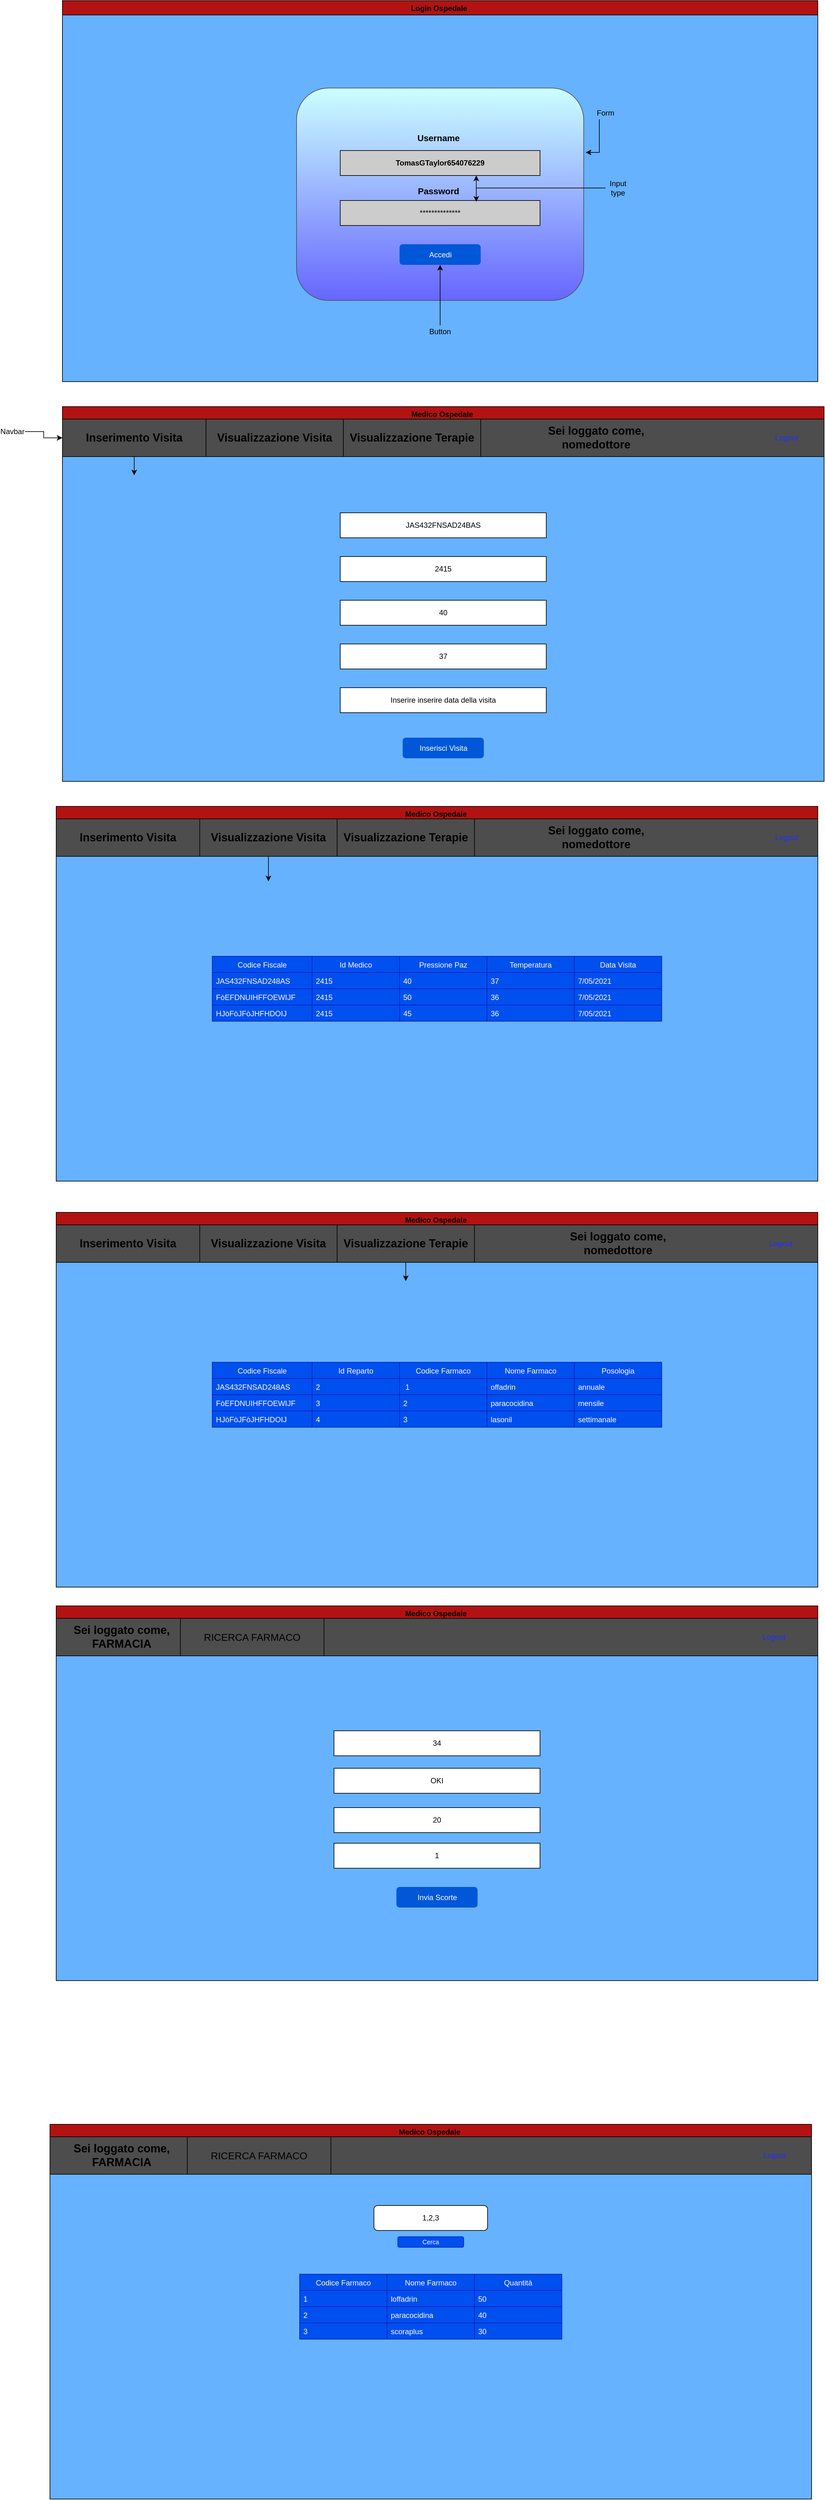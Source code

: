 <mxfile version="13.9.9" type="device" pages="2"><diagram id="VOACJw14GGWHZ1IwhegX" name="Page-1"><mxGraphModel dx="1277" dy="1250" grid="1" gridSize="10" guides="1" tooltips="1" connect="1" arrows="1" fold="1" page="1" pageScale="1" pageWidth="827" pageHeight="1169" math="0" shadow="0"><root><mxCell id="0"/><mxCell id="1" parent="0"/><mxCell id="EKwvKxOUPXfIHIZSuSPc-1" value="Login Ospedale " style="swimlane;glass=0;swimlaneFillColor=#66B2FF;strokeColor=#030000;fillColor=#B31212;" parent="1" vertex="1"><mxGeometry x="110" y="10" width="1210" height="610" as="geometry"/></mxCell><mxCell id="EKwvKxOUPXfIHIZSuSPc-2" value="" style="rounded=1;whiteSpace=wrap;html=1;fontColor=#ffffff;strokeColor=#4D4D4D;gradientColor=#CCFFFF;gradientDirection=north;fillColor=#6666FF;" parent="EKwvKxOUPXfIHIZSuSPc-1" vertex="1"><mxGeometry x="375" y="140" width="460" height="340" as="geometry"/></mxCell><mxCell id="EKwvKxOUPXfIHIZSuSPc-3" value="&lt;b&gt;TomasGTaylor654076229&lt;/b&gt;" style="rounded=0;whiteSpace=wrap;html=1;fillColor=#CCCCCC;" parent="EKwvKxOUPXfIHIZSuSPc-1" vertex="1"><mxGeometry x="445" y="240" width="320" height="40" as="geometry"/></mxCell><mxCell id="EKwvKxOUPXfIHIZSuSPc-4" value="**************" style="rounded=0;whiteSpace=wrap;html=1;fillColor=#CCCCCC;" parent="EKwvKxOUPXfIHIZSuSPc-1" vertex="1"><mxGeometry x="445" y="320" width="320" height="40" as="geometry"/></mxCell><mxCell id="EKwvKxOUPXfIHIZSuSPc-5" value="&lt;h3&gt;Username&lt;/h3&gt;" style="text;html=1;strokeColor=none;fillColor=none;align=center;verticalAlign=middle;whiteSpace=wrap;rounded=0;" parent="EKwvKxOUPXfIHIZSuSPc-1" vertex="1"><mxGeometry x="445" y="210" width="315" height="20" as="geometry"/></mxCell><mxCell id="EKwvKxOUPXfIHIZSuSPc-6" value="&lt;h3&gt;Password&lt;/h3&gt;" style="text;html=1;strokeColor=none;fillColor=none;align=center;verticalAlign=middle;whiteSpace=wrap;rounded=0;" parent="EKwvKxOUPXfIHIZSuSPc-1" vertex="1"><mxGeometry x="445" y="295" width="315" height="20" as="geometry"/></mxCell><mxCell id="EKwvKxOUPXfIHIZSuSPc-7" value="Accedi" style="rounded=1;fillColor=#0057D8;strokeColor=none;html=1;fontColor=#ffffff;align=center;verticalAlign=middle;fontStyle=0;fontSize=12" parent="EKwvKxOUPXfIHIZSuSPc-1" vertex="1"><mxGeometry x="540" y="390" width="130" height="33" as="geometry"/></mxCell><mxCell id="EKwvKxOUPXfIHIZSuSPc-13" style="edgeStyle=orthogonalEdgeStyle;rounded=0;orthogonalLoop=1;jettySize=auto;html=1;exitX=0.25;exitY=1;exitDx=0;exitDy=0;entryX=1.007;entryY=0.303;entryDx=0;entryDy=0;entryPerimeter=0;" parent="EKwvKxOUPXfIHIZSuSPc-1" source="EKwvKxOUPXfIHIZSuSPc-10" target="EKwvKxOUPXfIHIZSuSPc-2" edge="1"><mxGeometry relative="1" as="geometry"/></mxCell><mxCell id="EKwvKxOUPXfIHIZSuSPc-10" value="Form" style="text;html=1;strokeColor=none;fillColor=none;align=center;verticalAlign=middle;whiteSpace=wrap;rounded=0;" parent="EKwvKxOUPXfIHIZSuSPc-1" vertex="1"><mxGeometry x="850" y="170" width="40" height="20" as="geometry"/></mxCell><mxCell id="EKwvKxOUPXfIHIZSuSPc-12" style="edgeStyle=orthogonalEdgeStyle;rounded=0;orthogonalLoop=1;jettySize=auto;html=1;entryX=0.681;entryY=0.05;entryDx=0;entryDy=0;entryPerimeter=0;" parent="EKwvKxOUPXfIHIZSuSPc-1" source="EKwvKxOUPXfIHIZSuSPc-11" target="EKwvKxOUPXfIHIZSuSPc-4" edge="1"><mxGeometry relative="1" as="geometry"/></mxCell><mxCell id="EKwvKxOUPXfIHIZSuSPc-15" style="edgeStyle=orthogonalEdgeStyle;rounded=0;orthogonalLoop=1;jettySize=auto;html=1;entryX=0.681;entryY=1;entryDx=0;entryDy=0;entryPerimeter=0;" parent="EKwvKxOUPXfIHIZSuSPc-1" source="EKwvKxOUPXfIHIZSuSPc-11" target="EKwvKxOUPXfIHIZSuSPc-3" edge="1"><mxGeometry relative="1" as="geometry"/></mxCell><mxCell id="EKwvKxOUPXfIHIZSuSPc-11" value="Input type" style="text;html=1;strokeColor=none;fillColor=none;align=center;verticalAlign=middle;whiteSpace=wrap;rounded=0;" parent="EKwvKxOUPXfIHIZSuSPc-1" vertex="1"><mxGeometry x="870" y="290" width="40" height="20" as="geometry"/></mxCell><mxCell id="EKwvKxOUPXfIHIZSuSPc-17" style="edgeStyle=orthogonalEdgeStyle;rounded=0;orthogonalLoop=1;jettySize=auto;html=1;entryX=0.5;entryY=1;entryDx=0;entryDy=0;" parent="EKwvKxOUPXfIHIZSuSPc-1" source="EKwvKxOUPXfIHIZSuSPc-16" target="EKwvKxOUPXfIHIZSuSPc-7" edge="1"><mxGeometry relative="1" as="geometry"/></mxCell><mxCell id="EKwvKxOUPXfIHIZSuSPc-16" value="Button" style="text;html=1;strokeColor=none;fillColor=none;align=center;verticalAlign=middle;whiteSpace=wrap;rounded=0;" parent="EKwvKxOUPXfIHIZSuSPc-1" vertex="1"><mxGeometry x="585" y="520" width="40" height="20" as="geometry"/></mxCell><mxCell id="EKwvKxOUPXfIHIZSuSPc-18" value="Medico Ospedale " style="swimlane;rounded=0;swimlaneFillColor=#66B2FF;fillColor=#B31212;" parent="1" vertex="1"><mxGeometry x="110" y="660" width="1220" height="600" as="geometry"/></mxCell><mxCell id="EKwvKxOUPXfIHIZSuSPc-19" value="" style="rounded=0;whiteSpace=wrap;html=1;fillColor=#4D4D4D;" parent="EKwvKxOUPXfIHIZSuSPc-18" vertex="1"><mxGeometry y="20" width="1220" height="60" as="geometry"/></mxCell><mxCell id="EKwvKxOUPXfIHIZSuSPc-21" value="&lt;h2&gt;&lt;b&gt;Visualizzazione Visita&lt;/b&gt;&lt;/h2&gt;" style="rounded=0;whiteSpace=wrap;html=1;fillColor=#4D4D4D;" parent="EKwvKxOUPXfIHIZSuSPc-18" vertex="1"><mxGeometry x="230" y="20" width="220" height="60" as="geometry"/></mxCell><mxCell id="EKwvKxOUPXfIHIZSuSPc-22" value="&lt;h2&gt;&lt;b&gt;Visualizzazione Terapie&lt;/b&gt;&lt;/h2&gt;" style="rounded=0;whiteSpace=wrap;html=1;fillColor=#4D4D4D;" parent="EKwvKxOUPXfIHIZSuSPc-18" vertex="1"><mxGeometry x="450" y="20" width="220" height="60" as="geometry"/></mxCell><mxCell id="EKwvKxOUPXfIHIZSuSPc-27" value="JAS432FNSAD24BAS" style="rounded=0;whiteSpace=wrap;html=1;" parent="EKwvKxOUPXfIHIZSuSPc-18" vertex="1"><mxGeometry x="445" y="170" width="330" height="40" as="geometry"/></mxCell><mxCell id="EKwvKxOUPXfIHIZSuSPc-31" value="&lt;span&gt;Inserire inserire data della visita&lt;/span&gt;" style="rounded=0;whiteSpace=wrap;html=1;" parent="EKwvKxOUPXfIHIZSuSPc-18" vertex="1"><mxGeometry x="445" y="450" width="330" height="40" as="geometry"/></mxCell><mxCell id="EKwvKxOUPXfIHIZSuSPc-30" value="&lt;span&gt;37&lt;/span&gt;" style="rounded=0;whiteSpace=wrap;html=1;" parent="EKwvKxOUPXfIHIZSuSPc-18" vertex="1"><mxGeometry x="445" y="380" width="330" height="40" as="geometry"/></mxCell><mxCell id="EKwvKxOUPXfIHIZSuSPc-29" value="&lt;span&gt;40&lt;/span&gt;" style="rounded=0;whiteSpace=wrap;html=1;" parent="EKwvKxOUPXfIHIZSuSPc-18" vertex="1"><mxGeometry x="445" y="310" width="330" height="40" as="geometry"/></mxCell><mxCell id="EKwvKxOUPXfIHIZSuSPc-28" value="&lt;span&gt;2415&lt;/span&gt;" style="rounded=0;whiteSpace=wrap;html=1;" parent="EKwvKxOUPXfIHIZSuSPc-18" vertex="1"><mxGeometry x="445" y="240" width="330" height="40" as="geometry"/></mxCell><mxCell id="EKwvKxOUPXfIHIZSuSPc-173" value="Inserisci Visita" style="rounded=1;fillColor=#0057D8;strokeColor=none;html=1;fontColor=#ffffff;align=center;verticalAlign=middle;fontStyle=0;fontSize=12" parent="EKwvKxOUPXfIHIZSuSPc-18" vertex="1"><mxGeometry x="545" y="530" width="130" height="33" as="geometry"/></mxCell><mxCell id="EKwvKxOUPXfIHIZSuSPc-181" value="&lt;font color=&quot;#242bff&quot;&gt;Logout&lt;/font&gt;" style="text;html=1;strokeColor=none;fillColor=none;align=center;verticalAlign=middle;whiteSpace=wrap;rounded=0;glass=0;" parent="EKwvKxOUPXfIHIZSuSPc-18" vertex="1"><mxGeometry x="1140" y="40" width="40" height="20" as="geometry"/></mxCell><mxCell id="EKwvKxOUPXfIHIZSuSPc-188" value="&lt;h2&gt;&lt;b&gt;Sei loggato come, nomedottore&lt;/b&gt;&lt;/h2&gt;" style="text;html=1;strokeColor=none;fillColor=none;align=center;verticalAlign=middle;whiteSpace=wrap;rounded=0;glass=0;" parent="EKwvKxOUPXfIHIZSuSPc-18" vertex="1"><mxGeometry x="770" y="40" width="170" height="20" as="geometry"/></mxCell><mxCell id="EKwvKxOUPXfIHIZSuSPc-20" value="" style="rounded=0;whiteSpace=wrap;html=1;fillColor=#4D4D4D;" parent="1" vertex="1"><mxGeometry x="110" y="680" width="230" height="60" as="geometry"/></mxCell><mxCell id="EKwvKxOUPXfIHIZSuSPc-26" style="edgeStyle=orthogonalEdgeStyle;rounded=0;orthogonalLoop=1;jettySize=auto;html=1;exitX=0.5;exitY=1;exitDx=0;exitDy=0;" parent="1" source="EKwvKxOUPXfIHIZSuSPc-20" edge="1"><mxGeometry relative="1" as="geometry"><mxPoint x="225" y="770" as="targetPoint"/><mxPoint x="225" y="750" as="sourcePoint"/></mxGeometry></mxCell><mxCell id="EKwvKxOUPXfIHIZSuSPc-23" value="&lt;h2&gt;&lt;b&gt;Inserimento Visita&lt;/b&gt;&lt;/h2&gt;" style="text;html=1;strokeColor=none;fillColor=none;align=center;verticalAlign=middle;whiteSpace=wrap;rounded=0;" parent="1" vertex="1"><mxGeometry x="130" y="700" width="190" height="20" as="geometry"/></mxCell><mxCell id="EKwvKxOUPXfIHIZSuSPc-25" style="edgeStyle=orthogonalEdgeStyle;rounded=0;orthogonalLoop=1;jettySize=auto;html=1;" parent="1" source="EKwvKxOUPXfIHIZSuSPc-24" target="EKwvKxOUPXfIHIZSuSPc-20" edge="1"><mxGeometry relative="1" as="geometry"/></mxCell><mxCell id="EKwvKxOUPXfIHIZSuSPc-24" value="Navbar" style="text;html=1;strokeColor=none;fillColor=none;align=center;verticalAlign=middle;whiteSpace=wrap;rounded=0;" parent="1" vertex="1"><mxGeometry x="10" y="690" width="40" height="20" as="geometry"/></mxCell><mxCell id="EKwvKxOUPXfIHIZSuSPc-50" value="Medico Ospedale " style="swimlane;fillColor=#B31212;swimlaneFillColor=#66B2FF;" parent="1" vertex="1"><mxGeometry x="100" y="1300" width="1220" height="600" as="geometry"/></mxCell><mxCell id="EKwvKxOUPXfIHIZSuSPc-51" value="" style="rounded=0;whiteSpace=wrap;html=1;fillColor=#4D4D4D;" parent="EKwvKxOUPXfIHIZSuSPc-50" vertex="1"><mxGeometry y="20" width="1220" height="60" as="geometry"/></mxCell><mxCell id="EKwvKxOUPXfIHIZSuSPc-52" value="&lt;h2&gt;&lt;b&gt;Visualizzazione Visita&lt;/b&gt;&lt;/h2&gt;" style="rounded=0;whiteSpace=wrap;html=1;fillColor=#4D4D4D;" parent="EKwvKxOUPXfIHIZSuSPc-50" vertex="1"><mxGeometry x="230" y="20" width="220" height="60" as="geometry"/></mxCell><mxCell id="EKwvKxOUPXfIHIZSuSPc-53" value="&lt;h2&gt;&lt;b&gt;Visualizzazione Terapie&lt;/b&gt;&lt;/h2&gt;" style="rounded=0;whiteSpace=wrap;html=1;fillColor=#4D4D4D;" parent="EKwvKxOUPXfIHIZSuSPc-50" vertex="1"><mxGeometry x="450" y="20" width="220" height="60" as="geometry"/></mxCell><mxCell id="EKwvKxOUPXfIHIZSuSPc-71" value="Codice Fiscale" style="swimlane;fontStyle=0;childLayout=stackLayout;horizontal=1;startSize=26;fillColor=#0050ef;horizontalStack=0;resizeParent=1;resizeParentMax=0;resizeLast=0;collapsible=1;marginBottom=0;glass=0;strokeColor=#001DBC;fontColor=#ffffff;" parent="EKwvKxOUPXfIHIZSuSPc-50" vertex="1"><mxGeometry x="250" y="240" width="160" height="104" as="geometry"/></mxCell><mxCell id="EKwvKxOUPXfIHIZSuSPc-72" value="JAS432FNSAD248AS" style="text;strokeColor=#001DBC;fillColor=#0050ef;align=left;verticalAlign=top;spacingLeft=4;spacingRight=4;overflow=hidden;rotatable=0;points=[[0,0.5],[1,0.5]];portConstraint=eastwest;fontColor=#ffffff;" parent="EKwvKxOUPXfIHIZSuSPc-71" vertex="1"><mxGeometry y="26" width="160" height="26" as="geometry"/></mxCell><mxCell id="EKwvKxOUPXfIHIZSuSPc-73" value="FòEFDNUIHFFOEWIJF" style="text;strokeColor=#001DBC;fillColor=#0050ef;align=left;verticalAlign=top;spacingLeft=4;spacingRight=4;overflow=hidden;rotatable=0;points=[[0,0.5],[1,0.5]];portConstraint=eastwest;fontColor=#ffffff;" parent="EKwvKxOUPXfIHIZSuSPc-71" vertex="1"><mxGeometry y="52" width="160" height="26" as="geometry"/></mxCell><mxCell id="EKwvKxOUPXfIHIZSuSPc-74" value="HJòFòJFòJHFHDOIJ" style="text;strokeColor=#001DBC;fillColor=#0050ef;align=left;verticalAlign=top;spacingLeft=4;spacingRight=4;overflow=hidden;rotatable=0;points=[[0,0.5],[1,0.5]];portConstraint=eastwest;fontColor=#ffffff;" parent="EKwvKxOUPXfIHIZSuSPc-71" vertex="1"><mxGeometry y="78" width="160" height="26" as="geometry"/></mxCell><mxCell id="EKwvKxOUPXfIHIZSuSPc-75" value="Id Medico" style="swimlane;fontStyle=0;childLayout=stackLayout;horizontal=1;startSize=26;fillColor=#0050ef;horizontalStack=0;resizeParent=1;resizeParentMax=0;resizeLast=0;collapsible=1;marginBottom=0;glass=0;strokeColor=#001DBC;fontColor=#ffffff;" parent="EKwvKxOUPXfIHIZSuSPc-50" vertex="1"><mxGeometry x="410" y="240" width="140" height="104" as="geometry"/></mxCell><mxCell id="EKwvKxOUPXfIHIZSuSPc-76" value="2415" style="text;strokeColor=#001DBC;fillColor=#0050ef;align=left;verticalAlign=top;spacingLeft=4;spacingRight=4;overflow=hidden;rotatable=0;points=[[0,0.5],[1,0.5]];portConstraint=eastwest;fontColor=#ffffff;" parent="EKwvKxOUPXfIHIZSuSPc-75" vertex="1"><mxGeometry y="26" width="140" height="26" as="geometry"/></mxCell><mxCell id="EKwvKxOUPXfIHIZSuSPc-77" value="2415" style="text;strokeColor=#001DBC;fillColor=#0050ef;align=left;verticalAlign=top;spacingLeft=4;spacingRight=4;overflow=hidden;rotatable=0;points=[[0,0.5],[1,0.5]];portConstraint=eastwest;fontColor=#ffffff;" parent="EKwvKxOUPXfIHIZSuSPc-75" vertex="1"><mxGeometry y="52" width="140" height="26" as="geometry"/></mxCell><mxCell id="EKwvKxOUPXfIHIZSuSPc-78" value="2415" style="text;strokeColor=#001DBC;fillColor=#0050ef;align=left;verticalAlign=top;spacingLeft=4;spacingRight=4;overflow=hidden;rotatable=0;points=[[0,0.5],[1,0.5]];portConstraint=eastwest;fontColor=#ffffff;" parent="EKwvKxOUPXfIHIZSuSPc-75" vertex="1"><mxGeometry y="78" width="140" height="26" as="geometry"/></mxCell><mxCell id="EKwvKxOUPXfIHIZSuSPc-79" value="Pressione Paz" style="swimlane;fontStyle=0;childLayout=stackLayout;horizontal=1;startSize=26;fillColor=#0050ef;horizontalStack=0;resizeParent=1;resizeParentMax=0;resizeLast=0;collapsible=1;marginBottom=0;glass=0;strokeColor=#001DBC;fontColor=#ffffff;" parent="EKwvKxOUPXfIHIZSuSPc-50" vertex="1"><mxGeometry x="550" y="240" width="140" height="104" as="geometry"/></mxCell><mxCell id="EKwvKxOUPXfIHIZSuSPc-80" value="40" style="text;strokeColor=#001DBC;fillColor=#0050ef;align=left;verticalAlign=top;spacingLeft=4;spacingRight=4;overflow=hidden;rotatable=0;points=[[0,0.5],[1,0.5]];portConstraint=eastwest;fontColor=#ffffff;" parent="EKwvKxOUPXfIHIZSuSPc-79" vertex="1"><mxGeometry y="26" width="140" height="26" as="geometry"/></mxCell><mxCell id="EKwvKxOUPXfIHIZSuSPc-81" value="50" style="text;strokeColor=#001DBC;fillColor=#0050ef;align=left;verticalAlign=top;spacingLeft=4;spacingRight=4;overflow=hidden;rotatable=0;points=[[0,0.5],[1,0.5]];portConstraint=eastwest;fontColor=#ffffff;" parent="EKwvKxOUPXfIHIZSuSPc-79" vertex="1"><mxGeometry y="52" width="140" height="26" as="geometry"/></mxCell><mxCell id="EKwvKxOUPXfIHIZSuSPc-82" value="45" style="text;strokeColor=#001DBC;fillColor=#0050ef;align=left;verticalAlign=top;spacingLeft=4;spacingRight=4;overflow=hidden;rotatable=0;points=[[0,0.5],[1,0.5]];portConstraint=eastwest;fontColor=#ffffff;" parent="EKwvKxOUPXfIHIZSuSPc-79" vertex="1"><mxGeometry y="78" width="140" height="26" as="geometry"/></mxCell><mxCell id="EKwvKxOUPXfIHIZSuSPc-83" value="Temperatura" style="swimlane;fontStyle=0;childLayout=stackLayout;horizontal=1;startSize=26;fillColor=#0050ef;horizontalStack=0;resizeParent=1;resizeParentMax=0;resizeLast=0;collapsible=1;marginBottom=0;glass=0;strokeColor=#001DBC;fontColor=#ffffff;" parent="EKwvKxOUPXfIHIZSuSPc-50" vertex="1"><mxGeometry x="690" y="240" width="140" height="104" as="geometry"/></mxCell><mxCell id="EKwvKxOUPXfIHIZSuSPc-84" value="37" style="text;strokeColor=#001DBC;fillColor=#0050ef;align=left;verticalAlign=top;spacingLeft=4;spacingRight=4;overflow=hidden;rotatable=0;points=[[0,0.5],[1,0.5]];portConstraint=eastwest;fontColor=#ffffff;" parent="EKwvKxOUPXfIHIZSuSPc-83" vertex="1"><mxGeometry y="26" width="140" height="26" as="geometry"/></mxCell><mxCell id="EKwvKxOUPXfIHIZSuSPc-85" value="36" style="text;strokeColor=#001DBC;fillColor=#0050ef;align=left;verticalAlign=top;spacingLeft=4;spacingRight=4;overflow=hidden;rotatable=0;points=[[0,0.5],[1,0.5]];portConstraint=eastwest;fontColor=#ffffff;" parent="EKwvKxOUPXfIHIZSuSPc-83" vertex="1"><mxGeometry y="52" width="140" height="26" as="geometry"/></mxCell><mxCell id="EKwvKxOUPXfIHIZSuSPc-86" value="36" style="text;strokeColor=#001DBC;fillColor=#0050ef;align=left;verticalAlign=top;spacingLeft=4;spacingRight=4;overflow=hidden;rotatable=0;points=[[0,0.5],[1,0.5]];portConstraint=eastwest;fontColor=#ffffff;" parent="EKwvKxOUPXfIHIZSuSPc-83" vertex="1"><mxGeometry y="78" width="140" height="26" as="geometry"/></mxCell><mxCell id="EKwvKxOUPXfIHIZSuSPc-87" value="Data Visita" style="swimlane;fontStyle=0;childLayout=stackLayout;horizontal=1;startSize=26;fillColor=#0050ef;horizontalStack=0;resizeParent=1;resizeParentMax=0;resizeLast=0;collapsible=1;marginBottom=0;glass=0;strokeColor=#001DBC;fontColor=#ffffff;" parent="EKwvKxOUPXfIHIZSuSPc-50" vertex="1"><mxGeometry x="830" y="240" width="140" height="104" as="geometry"/></mxCell><mxCell id="EKwvKxOUPXfIHIZSuSPc-88" value="7/05/2021" style="text;strokeColor=#001DBC;fillColor=#0050ef;align=left;verticalAlign=top;spacingLeft=4;spacingRight=4;overflow=hidden;rotatable=0;points=[[0,0.5],[1,0.5]];portConstraint=eastwest;fontColor=#ffffff;" parent="EKwvKxOUPXfIHIZSuSPc-87" vertex="1"><mxGeometry y="26" width="140" height="26" as="geometry"/></mxCell><mxCell id="EKwvKxOUPXfIHIZSuSPc-89" value="7/05/2021" style="text;strokeColor=#001DBC;fillColor=#0050ef;align=left;verticalAlign=top;spacingLeft=4;spacingRight=4;overflow=hidden;rotatable=0;points=[[0,0.5],[1,0.5]];portConstraint=eastwest;fontColor=#ffffff;" parent="EKwvKxOUPXfIHIZSuSPc-87" vertex="1"><mxGeometry y="52" width="140" height="26" as="geometry"/></mxCell><mxCell id="EKwvKxOUPXfIHIZSuSPc-90" value="7/05/2021" style="text;strokeColor=#001DBC;fillColor=#0050ef;align=left;verticalAlign=top;spacingLeft=4;spacingRight=4;overflow=hidden;rotatable=0;points=[[0,0.5],[1,0.5]];portConstraint=eastwest;fontColor=#ffffff;" parent="EKwvKxOUPXfIHIZSuSPc-87" vertex="1"><mxGeometry y="78" width="140" height="26" as="geometry"/></mxCell><mxCell id="EKwvKxOUPXfIHIZSuSPc-180" value="&lt;font color=&quot;#242bff&quot;&gt;Logout&lt;/font&gt;" style="text;html=1;strokeColor=none;fillColor=none;align=center;verticalAlign=middle;whiteSpace=wrap;rounded=0;glass=0;" parent="EKwvKxOUPXfIHIZSuSPc-50" vertex="1"><mxGeometry x="1150" y="40" width="40" height="20" as="geometry"/></mxCell><mxCell id="EKwvKxOUPXfIHIZSuSPc-187" value="&lt;h2&gt;&lt;b&gt;Sei loggato come, nomedottore&lt;/b&gt;&lt;/h2&gt;" style="text;html=1;strokeColor=none;fillColor=none;align=center;verticalAlign=middle;whiteSpace=wrap;rounded=0;glass=0;" parent="EKwvKxOUPXfIHIZSuSPc-50" vertex="1"><mxGeometry x="780" y="40" width="170" height="20" as="geometry"/></mxCell><mxCell id="EKwvKxOUPXfIHIZSuSPc-60" value="" style="rounded=0;whiteSpace=wrap;html=1;fillColor=#4D4D4D;" parent="1" vertex="1"><mxGeometry x="100" y="1320" width="230" height="60" as="geometry"/></mxCell><mxCell id="EKwvKxOUPXfIHIZSuSPc-62" value="&lt;h2&gt;&lt;b&gt;Inserimento Visita&lt;/b&gt;&lt;/h2&gt;" style="text;html=1;strokeColor=none;fillColor=none;align=center;verticalAlign=middle;whiteSpace=wrap;rounded=0;" parent="1" vertex="1"><mxGeometry x="120" y="1340" width="190" height="20" as="geometry"/></mxCell><mxCell id="EKwvKxOUPXfIHIZSuSPc-68" style="edgeStyle=orthogonalEdgeStyle;rounded=0;orthogonalLoop=1;jettySize=auto;html=1;" parent="1" source="EKwvKxOUPXfIHIZSuSPc-52" edge="1"><mxGeometry relative="1" as="geometry"><mxPoint x="440" y="1420" as="targetPoint"/></mxGeometry></mxCell><mxCell id="EKwvKxOUPXfIHIZSuSPc-123" value="Medico Ospedale " style="swimlane;fillColor=#B31212;swimlaneFillColor=#66B2FF;" parent="1" vertex="1"><mxGeometry x="100" y="1950" width="1220" height="600" as="geometry"/></mxCell><mxCell id="EKwvKxOUPXfIHIZSuSPc-124" value="" style="rounded=0;whiteSpace=wrap;html=1;fillColor=#4D4D4D;" parent="EKwvKxOUPXfIHIZSuSPc-123" vertex="1"><mxGeometry y="20" width="1220" height="60" as="geometry"/></mxCell><mxCell id="EKwvKxOUPXfIHIZSuSPc-125" value="&lt;h2&gt;&lt;b&gt;Visualizzazione Visita&lt;/b&gt;&lt;/h2&gt;" style="rounded=0;whiteSpace=wrap;html=1;fillColor=#4D4D4D;" parent="EKwvKxOUPXfIHIZSuSPc-123" vertex="1"><mxGeometry x="230" y="20" width="220" height="60" as="geometry"/></mxCell><mxCell id="EKwvKxOUPXfIHIZSuSPc-126" value="&lt;h2&gt;&lt;b&gt;Visualizzazione Terapie&lt;/b&gt;&lt;/h2&gt;" style="rounded=0;whiteSpace=wrap;html=1;fillColor=#4D4D4D;" parent="EKwvKxOUPXfIHIZSuSPc-123" vertex="1"><mxGeometry x="450" y="20" width="220" height="60" as="geometry"/></mxCell><mxCell id="EKwvKxOUPXfIHIZSuSPc-127" value="Codice Fiscale" style="swimlane;fontStyle=0;childLayout=stackLayout;horizontal=1;startSize=26;fillColor=#0050ef;horizontalStack=0;resizeParent=1;resizeParentMax=0;resizeLast=0;collapsible=1;marginBottom=0;glass=0;strokeColor=#001DBC;fontColor=#ffffff;" parent="EKwvKxOUPXfIHIZSuSPc-123" vertex="1"><mxGeometry x="250" y="240" width="160" height="104" as="geometry"/></mxCell><mxCell id="EKwvKxOUPXfIHIZSuSPc-128" value="JAS432FNSAD248AS" style="text;strokeColor=#001DBC;fillColor=#0050ef;align=left;verticalAlign=top;spacingLeft=4;spacingRight=4;overflow=hidden;rotatable=0;points=[[0,0.5],[1,0.5]];portConstraint=eastwest;fontColor=#ffffff;" parent="EKwvKxOUPXfIHIZSuSPc-127" vertex="1"><mxGeometry y="26" width="160" height="26" as="geometry"/></mxCell><mxCell id="EKwvKxOUPXfIHIZSuSPc-129" value="FòEFDNUIHFFOEWIJF" style="text;strokeColor=#001DBC;fillColor=#0050ef;align=left;verticalAlign=top;spacingLeft=4;spacingRight=4;overflow=hidden;rotatable=0;points=[[0,0.5],[1,0.5]];portConstraint=eastwest;fontColor=#ffffff;" parent="EKwvKxOUPXfIHIZSuSPc-127" vertex="1"><mxGeometry y="52" width="160" height="26" as="geometry"/></mxCell><mxCell id="EKwvKxOUPXfIHIZSuSPc-130" value="HJòFòJFòJHFHDOIJ" style="text;strokeColor=#001DBC;fillColor=#0050ef;align=left;verticalAlign=top;spacingLeft=4;spacingRight=4;overflow=hidden;rotatable=0;points=[[0,0.5],[1,0.5]];portConstraint=eastwest;fontColor=#ffffff;" parent="EKwvKxOUPXfIHIZSuSPc-127" vertex="1"><mxGeometry y="78" width="160" height="26" as="geometry"/></mxCell><mxCell id="EKwvKxOUPXfIHIZSuSPc-131" value="Id Reparto" style="swimlane;fontStyle=0;childLayout=stackLayout;horizontal=1;startSize=26;fillColor=#0050ef;horizontalStack=0;resizeParent=1;resizeParentMax=0;resizeLast=0;collapsible=1;marginBottom=0;glass=0;strokeColor=#001DBC;fontColor=#ffffff;" parent="EKwvKxOUPXfIHIZSuSPc-123" vertex="1"><mxGeometry x="410" y="240" width="140" height="104" as="geometry"/></mxCell><mxCell id="EKwvKxOUPXfIHIZSuSPc-132" value="2" style="text;strokeColor=#001DBC;fillColor=#0050ef;align=left;verticalAlign=top;spacingLeft=4;spacingRight=4;overflow=hidden;rotatable=0;points=[[0,0.5],[1,0.5]];portConstraint=eastwest;fontColor=#ffffff;" parent="EKwvKxOUPXfIHIZSuSPc-131" vertex="1"><mxGeometry y="26" width="140" height="26" as="geometry"/></mxCell><mxCell id="EKwvKxOUPXfIHIZSuSPc-133" value="3" style="text;strokeColor=#001DBC;fillColor=#0050ef;align=left;verticalAlign=top;spacingLeft=4;spacingRight=4;overflow=hidden;rotatable=0;points=[[0,0.5],[1,0.5]];portConstraint=eastwest;fontColor=#ffffff;" parent="EKwvKxOUPXfIHIZSuSPc-131" vertex="1"><mxGeometry y="52" width="140" height="26" as="geometry"/></mxCell><mxCell id="EKwvKxOUPXfIHIZSuSPc-134" value="4" style="text;strokeColor=#001DBC;fillColor=#0050ef;align=left;verticalAlign=top;spacingLeft=4;spacingRight=4;overflow=hidden;rotatable=0;points=[[0,0.5],[1,0.5]];portConstraint=eastwest;fontColor=#ffffff;" parent="EKwvKxOUPXfIHIZSuSPc-131" vertex="1"><mxGeometry y="78" width="140" height="26" as="geometry"/></mxCell><mxCell id="EKwvKxOUPXfIHIZSuSPc-135" value="Codice Farmaco" style="swimlane;fontStyle=0;childLayout=stackLayout;horizontal=1;startSize=26;fillColor=#0050ef;horizontalStack=0;resizeParent=1;resizeParentMax=0;resizeLast=0;collapsible=1;marginBottom=0;glass=0;strokeColor=#001DBC;fontColor=#ffffff;" parent="EKwvKxOUPXfIHIZSuSPc-123" vertex="1"><mxGeometry x="550" y="240" width="140" height="104" as="geometry"/></mxCell><mxCell id="EKwvKxOUPXfIHIZSuSPc-136" value=" 1" style="text;strokeColor=#001DBC;fillColor=#0050ef;align=left;verticalAlign=top;spacingLeft=4;spacingRight=4;overflow=hidden;rotatable=0;points=[[0,0.5],[1,0.5]];portConstraint=eastwest;fontColor=#ffffff;" parent="EKwvKxOUPXfIHIZSuSPc-135" vertex="1"><mxGeometry y="26" width="140" height="26" as="geometry"/></mxCell><mxCell id="EKwvKxOUPXfIHIZSuSPc-137" value="2" style="text;strokeColor=#001DBC;fillColor=#0050ef;align=left;verticalAlign=top;spacingLeft=4;spacingRight=4;overflow=hidden;rotatable=0;points=[[0,0.5],[1,0.5]];portConstraint=eastwest;fontColor=#ffffff;" parent="EKwvKxOUPXfIHIZSuSPc-135" vertex="1"><mxGeometry y="52" width="140" height="26" as="geometry"/></mxCell><mxCell id="EKwvKxOUPXfIHIZSuSPc-138" value="3" style="text;strokeColor=#001DBC;fillColor=#0050ef;align=left;verticalAlign=top;spacingLeft=4;spacingRight=4;overflow=hidden;rotatable=0;points=[[0,0.5],[1,0.5]];portConstraint=eastwest;fontColor=#ffffff;" parent="EKwvKxOUPXfIHIZSuSPc-135" vertex="1"><mxGeometry y="78" width="140" height="26" as="geometry"/></mxCell><mxCell id="EKwvKxOUPXfIHIZSuSPc-139" value="Nome Farmaco" style="swimlane;fontStyle=0;childLayout=stackLayout;horizontal=1;startSize=26;fillColor=#0050ef;horizontalStack=0;resizeParent=1;resizeParentMax=0;resizeLast=0;collapsible=1;marginBottom=0;glass=0;strokeColor=#001DBC;fontColor=#ffffff;" parent="EKwvKxOUPXfIHIZSuSPc-123" vertex="1"><mxGeometry x="690" y="240" width="140" height="104" as="geometry"/></mxCell><mxCell id="EKwvKxOUPXfIHIZSuSPc-140" value="offadrin" style="text;strokeColor=#001DBC;fillColor=#0050ef;align=left;verticalAlign=top;spacingLeft=4;spacingRight=4;overflow=hidden;rotatable=0;points=[[0,0.5],[1,0.5]];portConstraint=eastwest;fontColor=#ffffff;" parent="EKwvKxOUPXfIHIZSuSPc-139" vertex="1"><mxGeometry y="26" width="140" height="26" as="geometry"/></mxCell><mxCell id="EKwvKxOUPXfIHIZSuSPc-141" value="paracocidina" style="text;strokeColor=#001DBC;fillColor=#0050ef;align=left;verticalAlign=top;spacingLeft=4;spacingRight=4;overflow=hidden;rotatable=0;points=[[0,0.5],[1,0.5]];portConstraint=eastwest;fontColor=#ffffff;" parent="EKwvKxOUPXfIHIZSuSPc-139" vertex="1"><mxGeometry y="52" width="140" height="26" as="geometry"/></mxCell><mxCell id="EKwvKxOUPXfIHIZSuSPc-142" value="lasonil" style="text;strokeColor=#001DBC;fillColor=#0050ef;align=left;verticalAlign=top;spacingLeft=4;spacingRight=4;overflow=hidden;rotatable=0;points=[[0,0.5],[1,0.5]];portConstraint=eastwest;fontColor=#ffffff;" parent="EKwvKxOUPXfIHIZSuSPc-139" vertex="1"><mxGeometry y="78" width="140" height="26" as="geometry"/></mxCell><mxCell id="EKwvKxOUPXfIHIZSuSPc-143" value="Posologia" style="swimlane;fontStyle=0;childLayout=stackLayout;horizontal=1;startSize=26;fillColor=#0050ef;horizontalStack=0;resizeParent=1;resizeParentMax=0;resizeLast=0;collapsible=1;marginBottom=0;glass=0;strokeColor=#001DBC;fontColor=#ffffff;" parent="EKwvKxOUPXfIHIZSuSPc-123" vertex="1"><mxGeometry x="830" y="240" width="140" height="104" as="geometry"/></mxCell><mxCell id="EKwvKxOUPXfIHIZSuSPc-144" value="annuale" style="text;strokeColor=#001DBC;fillColor=#0050ef;align=left;verticalAlign=top;spacingLeft=4;spacingRight=4;overflow=hidden;rotatable=0;points=[[0,0.5],[1,0.5]];portConstraint=eastwest;fontColor=#ffffff;" parent="EKwvKxOUPXfIHIZSuSPc-143" vertex="1"><mxGeometry y="26" width="140" height="26" as="geometry"/></mxCell><mxCell id="EKwvKxOUPXfIHIZSuSPc-145" value="mensile" style="text;strokeColor=#001DBC;fillColor=#0050ef;align=left;verticalAlign=top;spacingLeft=4;spacingRight=4;overflow=hidden;rotatable=0;points=[[0,0.5],[1,0.5]];portConstraint=eastwest;fontColor=#ffffff;" parent="EKwvKxOUPXfIHIZSuSPc-143" vertex="1"><mxGeometry y="52" width="140" height="26" as="geometry"/></mxCell><mxCell id="EKwvKxOUPXfIHIZSuSPc-146" value="settimanale" style="text;strokeColor=#001DBC;fillColor=#0050ef;align=left;verticalAlign=top;spacingLeft=4;spacingRight=4;overflow=hidden;rotatable=0;points=[[0,0.5],[1,0.5]];portConstraint=eastwest;fontColor=#ffffff;" parent="EKwvKxOUPXfIHIZSuSPc-143" vertex="1"><mxGeometry y="78" width="140" height="26" as="geometry"/></mxCell><mxCell id="EKwvKxOUPXfIHIZSuSPc-179" value="&lt;font color=&quot;#242bff&quot;&gt;Logout&lt;/font&gt;" style="text;html=1;strokeColor=none;fillColor=none;align=center;verticalAlign=middle;whiteSpace=wrap;rounded=0;glass=0;" parent="EKwvKxOUPXfIHIZSuSPc-123" vertex="1"><mxGeometry x="1141" y="40" width="40" height="20" as="geometry"/></mxCell><mxCell id="EKwvKxOUPXfIHIZSuSPc-185" value="&lt;h2&gt;&lt;b&gt;Sei loggato come, nomedottore&lt;/b&gt;&lt;/h2&gt;" style="text;html=1;strokeColor=none;fillColor=none;align=center;verticalAlign=middle;whiteSpace=wrap;rounded=0;glass=0;" parent="EKwvKxOUPXfIHIZSuSPc-123" vertex="1"><mxGeometry x="815" y="40" width="170" height="20" as="geometry"/></mxCell><mxCell id="EKwvKxOUPXfIHIZSuSPc-147" value="" style="rounded=0;whiteSpace=wrap;html=1;fillColor=#4D4D4D;" parent="EKwvKxOUPXfIHIZSuSPc-123" vertex="1"><mxGeometry y="20" width="230" height="60" as="geometry"/></mxCell><mxCell id="EKwvKxOUPXfIHIZSuSPc-148" value="&lt;h2&gt;&lt;b&gt;Inserimento Visita&lt;/b&gt;&lt;/h2&gt;" style="text;html=1;strokeColor=none;align=center;verticalAlign=middle;whiteSpace=wrap;rounded=0;" parent="1" vertex="1"><mxGeometry x="120" y="1990" width="190" height="20" as="geometry"/></mxCell><mxCell id="EKwvKxOUPXfIHIZSuSPc-150" style="edgeStyle=orthogonalEdgeStyle;rounded=0;orthogonalLoop=1;jettySize=auto;html=1;" parent="1" source="EKwvKxOUPXfIHIZSuSPc-126" edge="1"><mxGeometry relative="1" as="geometry"><mxPoint x="660" y="2060" as="targetPoint"/></mxGeometry></mxCell><mxCell id="EKwvKxOUPXfIHIZSuSPc-155" value="Medico Ospedale " style="swimlane;swimlaneFillColor=#66B2FF;fillColor=#B31212;" parent="1" vertex="1"><mxGeometry x="100" y="2580" width="1220" height="600" as="geometry"/></mxCell><mxCell id="EKwvKxOUPXfIHIZSuSPc-156" value="" style="rounded=0;whiteSpace=wrap;html=1;fillColor=#4D4D4D;" parent="EKwvKxOUPXfIHIZSuSPc-155" vertex="1"><mxGeometry y="20" width="1220" height="60" as="geometry"/></mxCell><mxCell id="EKwvKxOUPXfIHIZSuSPc-159" value="" style="rounded=0;whiteSpace=wrap;html=1;" parent="EKwvKxOUPXfIHIZSuSPc-155" vertex="1"><mxGeometry x="445" y="200" width="330" height="40" as="geometry"/></mxCell><mxCell id="EKwvKxOUPXfIHIZSuSPc-164" value="34" style="text;html=1;strokeColor=none;fillColor=none;align=center;verticalAlign=middle;whiteSpace=wrap;rounded=0;" parent="EKwvKxOUPXfIHIZSuSPc-155" vertex="1"><mxGeometry x="480" y="210" width="260" height="20" as="geometry"/></mxCell><mxCell id="EKwvKxOUPXfIHIZSuSPc-170" value="" style="rounded=0;whiteSpace=wrap;html=1;" parent="EKwvKxOUPXfIHIZSuSPc-155" vertex="1"><mxGeometry x="445" y="323" width="330" height="40" as="geometry"/></mxCell><mxCell id="EKwvKxOUPXfIHIZSuSPc-171" value="20" style="text;html=1;strokeColor=none;fillColor=none;align=center;verticalAlign=middle;whiteSpace=wrap;rounded=0;" parent="EKwvKxOUPXfIHIZSuSPc-155" vertex="1"><mxGeometry x="480" y="333" width="260" height="20" as="geometry"/></mxCell><mxCell id="EKwvKxOUPXfIHIZSuSPc-168" value="" style="rounded=0;whiteSpace=wrap;html=1;" parent="EKwvKxOUPXfIHIZSuSPc-155" vertex="1"><mxGeometry x="445" y="260" width="330" height="40" as="geometry"/></mxCell><mxCell id="EKwvKxOUPXfIHIZSuSPc-169" value="OKI" style="text;html=1;strokeColor=none;fillColor=none;align=center;verticalAlign=middle;whiteSpace=wrap;rounded=0;" parent="EKwvKxOUPXfIHIZSuSPc-155" vertex="1"><mxGeometry x="480" y="270" width="260" height="20" as="geometry"/></mxCell><mxCell id="EKwvKxOUPXfIHIZSuSPc-172" value="1" style="rounded=0;whiteSpace=wrap;html=1;" parent="EKwvKxOUPXfIHIZSuSPc-155" vertex="1"><mxGeometry x="445" y="380" width="330" height="40" as="geometry"/></mxCell><mxCell id="EKwvKxOUPXfIHIZSuSPc-177" value="Invia Scorte" style="rounded=1;fillColor=#0057D8;strokeColor=none;html=1;fontColor=#ffffff;align=center;verticalAlign=middle;fontStyle=0;fontSize=12" parent="EKwvKxOUPXfIHIZSuSPc-155" vertex="1"><mxGeometry x="545" y="450" width="130" height="33" as="geometry"/></mxCell><mxCell id="EKwvKxOUPXfIHIZSuSPc-178" value="&lt;font color=&quot;#242bff&quot;&gt;Logout&lt;/font&gt;" style="text;html=1;strokeColor=none;fillColor=none;align=center;verticalAlign=middle;whiteSpace=wrap;rounded=0;glass=0;" parent="EKwvKxOUPXfIHIZSuSPc-155" vertex="1"><mxGeometry x="1130" y="40" width="40" height="20" as="geometry"/></mxCell><mxCell id="EKwvKxOUPXfIHIZSuSPc-183" value="&lt;h2&gt;&lt;b&gt;Sei loggato come, FARMACIA&lt;/b&gt;&lt;/h2&gt;" style="text;html=1;strokeColor=none;fillColor=none;align=center;verticalAlign=middle;whiteSpace=wrap;rounded=0;glass=0;" parent="EKwvKxOUPXfIHIZSuSPc-155" vertex="1"><mxGeometry x="20" y="40" width="170" height="20" as="geometry"/></mxCell><mxCell id="zz1l0Ds0M0mVNz-l7aKL-61" value="&lt;font size=&quot;3&quot;&gt;RICERCA FARMACO&lt;/font&gt;" style="rounded=0;whiteSpace=wrap;html=1;fillColor=#4D4D4D;" vertex="1" parent="EKwvKxOUPXfIHIZSuSPc-155"><mxGeometry x="199" y="20" width="230" height="60" as="geometry"/></mxCell><mxCell id="zz1l0Ds0M0mVNz-l7aKL-1" value="Medico Ospedale " style="swimlane;fillColor=#B31212;swimlaneFillColor=#66B2FF;" vertex="1" parent="1"><mxGeometry x="90" y="3410" width="1220" height="600" as="geometry"/></mxCell><mxCell id="zz1l0Ds0M0mVNz-l7aKL-2" value="" style="rounded=0;whiteSpace=wrap;html=1;fillColor=#4D4D4D;" vertex="1" parent="zz1l0Ds0M0mVNz-l7aKL-1"><mxGeometry y="20" width="1220" height="60" as="geometry"/></mxCell><mxCell id="zz1l0Ds0M0mVNz-l7aKL-13" value="Codice Farmaco" style="swimlane;fontStyle=0;childLayout=stackLayout;horizontal=1;startSize=26;fillColor=#0050ef;horizontalStack=0;resizeParent=1;resizeParentMax=0;resizeLast=0;collapsible=1;marginBottom=0;glass=0;strokeColor=#001DBC;fontColor=#ffffff;" vertex="1" parent="zz1l0Ds0M0mVNz-l7aKL-1"><mxGeometry x="400" y="240" width="140" height="104" as="geometry"/></mxCell><mxCell id="zz1l0Ds0M0mVNz-l7aKL-14" value="1" style="text;strokeColor=#001DBC;fillColor=#0050ef;align=left;verticalAlign=top;spacingLeft=4;spacingRight=4;overflow=hidden;rotatable=0;points=[[0,0.5],[1,0.5]];portConstraint=eastwest;fontColor=#ffffff;" vertex="1" parent="zz1l0Ds0M0mVNz-l7aKL-13"><mxGeometry y="26" width="140" height="26" as="geometry"/></mxCell><mxCell id="zz1l0Ds0M0mVNz-l7aKL-15" value="2" style="text;strokeColor=#001DBC;fillColor=#0050ef;align=left;verticalAlign=top;spacingLeft=4;spacingRight=4;overflow=hidden;rotatable=0;points=[[0,0.5],[1,0.5]];portConstraint=eastwest;fontColor=#ffffff;" vertex="1" parent="zz1l0Ds0M0mVNz-l7aKL-13"><mxGeometry y="52" width="140" height="26" as="geometry"/></mxCell><mxCell id="zz1l0Ds0M0mVNz-l7aKL-16" value="3" style="text;strokeColor=#001DBC;fillColor=#0050ef;align=left;verticalAlign=top;spacingLeft=4;spacingRight=4;overflow=hidden;rotatable=0;points=[[0,0.5],[1,0.5]];portConstraint=eastwest;fontColor=#ffffff;" vertex="1" parent="zz1l0Ds0M0mVNz-l7aKL-13"><mxGeometry y="78" width="140" height="26" as="geometry"/></mxCell><mxCell id="zz1l0Ds0M0mVNz-l7aKL-17" value="Nome Farmaco" style="swimlane;fontStyle=0;childLayout=stackLayout;horizontal=1;startSize=26;fillColor=#0050ef;horizontalStack=0;resizeParent=1;resizeParentMax=0;resizeLast=0;collapsible=1;marginBottom=0;glass=0;strokeColor=#001DBC;fontColor=#ffffff;" vertex="1" parent="zz1l0Ds0M0mVNz-l7aKL-1"><mxGeometry x="540" y="240" width="140" height="104" as="geometry"/></mxCell><mxCell id="zz1l0Ds0M0mVNz-l7aKL-18" value="loffadrin" style="text;strokeColor=#001DBC;fillColor=#0050ef;align=left;verticalAlign=top;spacingLeft=4;spacingRight=4;overflow=hidden;rotatable=0;points=[[0,0.5],[1,0.5]];portConstraint=eastwest;fontColor=#ffffff;" vertex="1" parent="zz1l0Ds0M0mVNz-l7aKL-17"><mxGeometry y="26" width="140" height="26" as="geometry"/></mxCell><mxCell id="zz1l0Ds0M0mVNz-l7aKL-19" value="paracocidina" style="text;strokeColor=#001DBC;fillColor=#0050ef;align=left;verticalAlign=top;spacingLeft=4;spacingRight=4;overflow=hidden;rotatable=0;points=[[0,0.5],[1,0.5]];portConstraint=eastwest;fontColor=#ffffff;" vertex="1" parent="zz1l0Ds0M0mVNz-l7aKL-17"><mxGeometry y="52" width="140" height="26" as="geometry"/></mxCell><mxCell id="zz1l0Ds0M0mVNz-l7aKL-20" value="scoraplus" style="text;strokeColor=#001DBC;fillColor=#0050ef;align=left;verticalAlign=top;spacingLeft=4;spacingRight=4;overflow=hidden;rotatable=0;points=[[0,0.5],[1,0.5]];portConstraint=eastwest;fontColor=#ffffff;" vertex="1" parent="zz1l0Ds0M0mVNz-l7aKL-17"><mxGeometry y="78" width="140" height="26" as="geometry"/></mxCell><mxCell id="zz1l0Ds0M0mVNz-l7aKL-21" value="Quantità" style="swimlane;fontStyle=0;childLayout=stackLayout;horizontal=1;startSize=26;fillColor=#0050ef;horizontalStack=0;resizeParent=1;resizeParentMax=0;resizeLast=0;collapsible=1;marginBottom=0;glass=0;strokeColor=#001DBC;fontColor=#ffffff;" vertex="1" parent="zz1l0Ds0M0mVNz-l7aKL-1"><mxGeometry x="680" y="240" width="140" height="104" as="geometry"/></mxCell><mxCell id="zz1l0Ds0M0mVNz-l7aKL-22" value="50" style="text;strokeColor=#001DBC;fillColor=#0050ef;align=left;verticalAlign=top;spacingLeft=4;spacingRight=4;overflow=hidden;rotatable=0;points=[[0,0.5],[1,0.5]];portConstraint=eastwest;fontColor=#ffffff;" vertex="1" parent="zz1l0Ds0M0mVNz-l7aKL-21"><mxGeometry y="26" width="140" height="26" as="geometry"/></mxCell><mxCell id="zz1l0Ds0M0mVNz-l7aKL-23" value="40" style="text;strokeColor=#001DBC;fillColor=#0050ef;align=left;verticalAlign=top;spacingLeft=4;spacingRight=4;overflow=hidden;rotatable=0;points=[[0,0.5],[1,0.5]];portConstraint=eastwest;fontColor=#ffffff;" vertex="1" parent="zz1l0Ds0M0mVNz-l7aKL-21"><mxGeometry y="52" width="140" height="26" as="geometry"/></mxCell><mxCell id="zz1l0Ds0M0mVNz-l7aKL-24" value="30" style="text;strokeColor=#001DBC;fillColor=#0050ef;align=left;verticalAlign=top;spacingLeft=4;spacingRight=4;overflow=hidden;rotatable=0;points=[[0,0.5],[1,0.5]];portConstraint=eastwest;fontColor=#ffffff;" vertex="1" parent="zz1l0Ds0M0mVNz-l7aKL-21"><mxGeometry y="78" width="140" height="26" as="geometry"/></mxCell><mxCell id="zz1l0Ds0M0mVNz-l7aKL-25" value="&lt;font color=&quot;#242bff&quot;&gt;Logout&lt;/font&gt;" style="text;html=1;strokeColor=none;fillColor=none;align=center;verticalAlign=middle;whiteSpace=wrap;rounded=0;glass=0;" vertex="1" parent="zz1l0Ds0M0mVNz-l7aKL-1"><mxGeometry x="1141" y="40" width="40" height="20" as="geometry"/></mxCell><mxCell id="zz1l0Ds0M0mVNz-l7aKL-26" value="&lt;h2&gt;&lt;br&gt;&lt;/h2&gt;" style="text;html=1;strokeColor=none;fillColor=none;align=center;verticalAlign=middle;whiteSpace=wrap;rounded=0;glass=0;" vertex="1" parent="zz1l0Ds0M0mVNz-l7aKL-1"><mxGeometry x="815" y="40" width="170" height="20" as="geometry"/></mxCell><mxCell id="zz1l0Ds0M0mVNz-l7aKL-27" value="&lt;font size=&quot;3&quot;&gt;RICERCA FARMACO&lt;/font&gt;" style="rounded=0;whiteSpace=wrap;html=1;fillColor=#4D4D4D;" vertex="1" parent="zz1l0Ds0M0mVNz-l7aKL-1"><mxGeometry x="220" y="20" width="230" height="60" as="geometry"/></mxCell><mxCell id="zz1l0Ds0M0mVNz-l7aKL-37" value="1,2,3" style="rounded=1;whiteSpace=wrap;html=1;" vertex="1" parent="zz1l0Ds0M0mVNz-l7aKL-1"><mxGeometry x="519" y="130" width="182" height="40" as="geometry"/></mxCell><mxCell id="zz1l0Ds0M0mVNz-l7aKL-38" value="Cerca" style="rounded=1;html=1;shadow=0;dashed=0;whiteSpace=wrap;fontSize=10;fillColor=#0050ef;align=center;strokeColor=#001DBC;fontColor=#ffffff;" vertex="1" parent="zz1l0Ds0M0mVNz-l7aKL-1"><mxGeometry x="557.25" y="180" width="105.5" height="16.88" as="geometry"/></mxCell><mxCell id="zz1l0Ds0M0mVNz-l7aKL-60" value="&lt;h2&gt;&lt;b&gt;Sei loggato come, FARMACIA&lt;/b&gt;&lt;/h2&gt;" style="text;html=1;strokeColor=none;fillColor=none;align=center;verticalAlign=middle;whiteSpace=wrap;rounded=0;glass=0;" vertex="1" parent="zz1l0Ds0M0mVNz-l7aKL-1"><mxGeometry x="30" y="40" width="170" height="20" as="geometry"/></mxCell></root></mxGraphModel></diagram><diagram id="XHGNccDNAEScKP2wdWYL" name="Pagina-2"><mxGraphModel dx="766" dy="750" grid="1" gridSize="10" guides="1" tooltips="1" connect="1" arrows="1" fold="1" page="1" pageScale="1" pageWidth="827" pageHeight="1169" math="0" shadow="0"><root><mxCell id="oca4YU3NZlR4feFcmHs3-0"/><mxCell id="oca4YU3NZlR4feFcmHs3-1" parent="oca4YU3NZlR4feFcmHs3-0"/></root></mxGraphModel></diagram></mxfile>